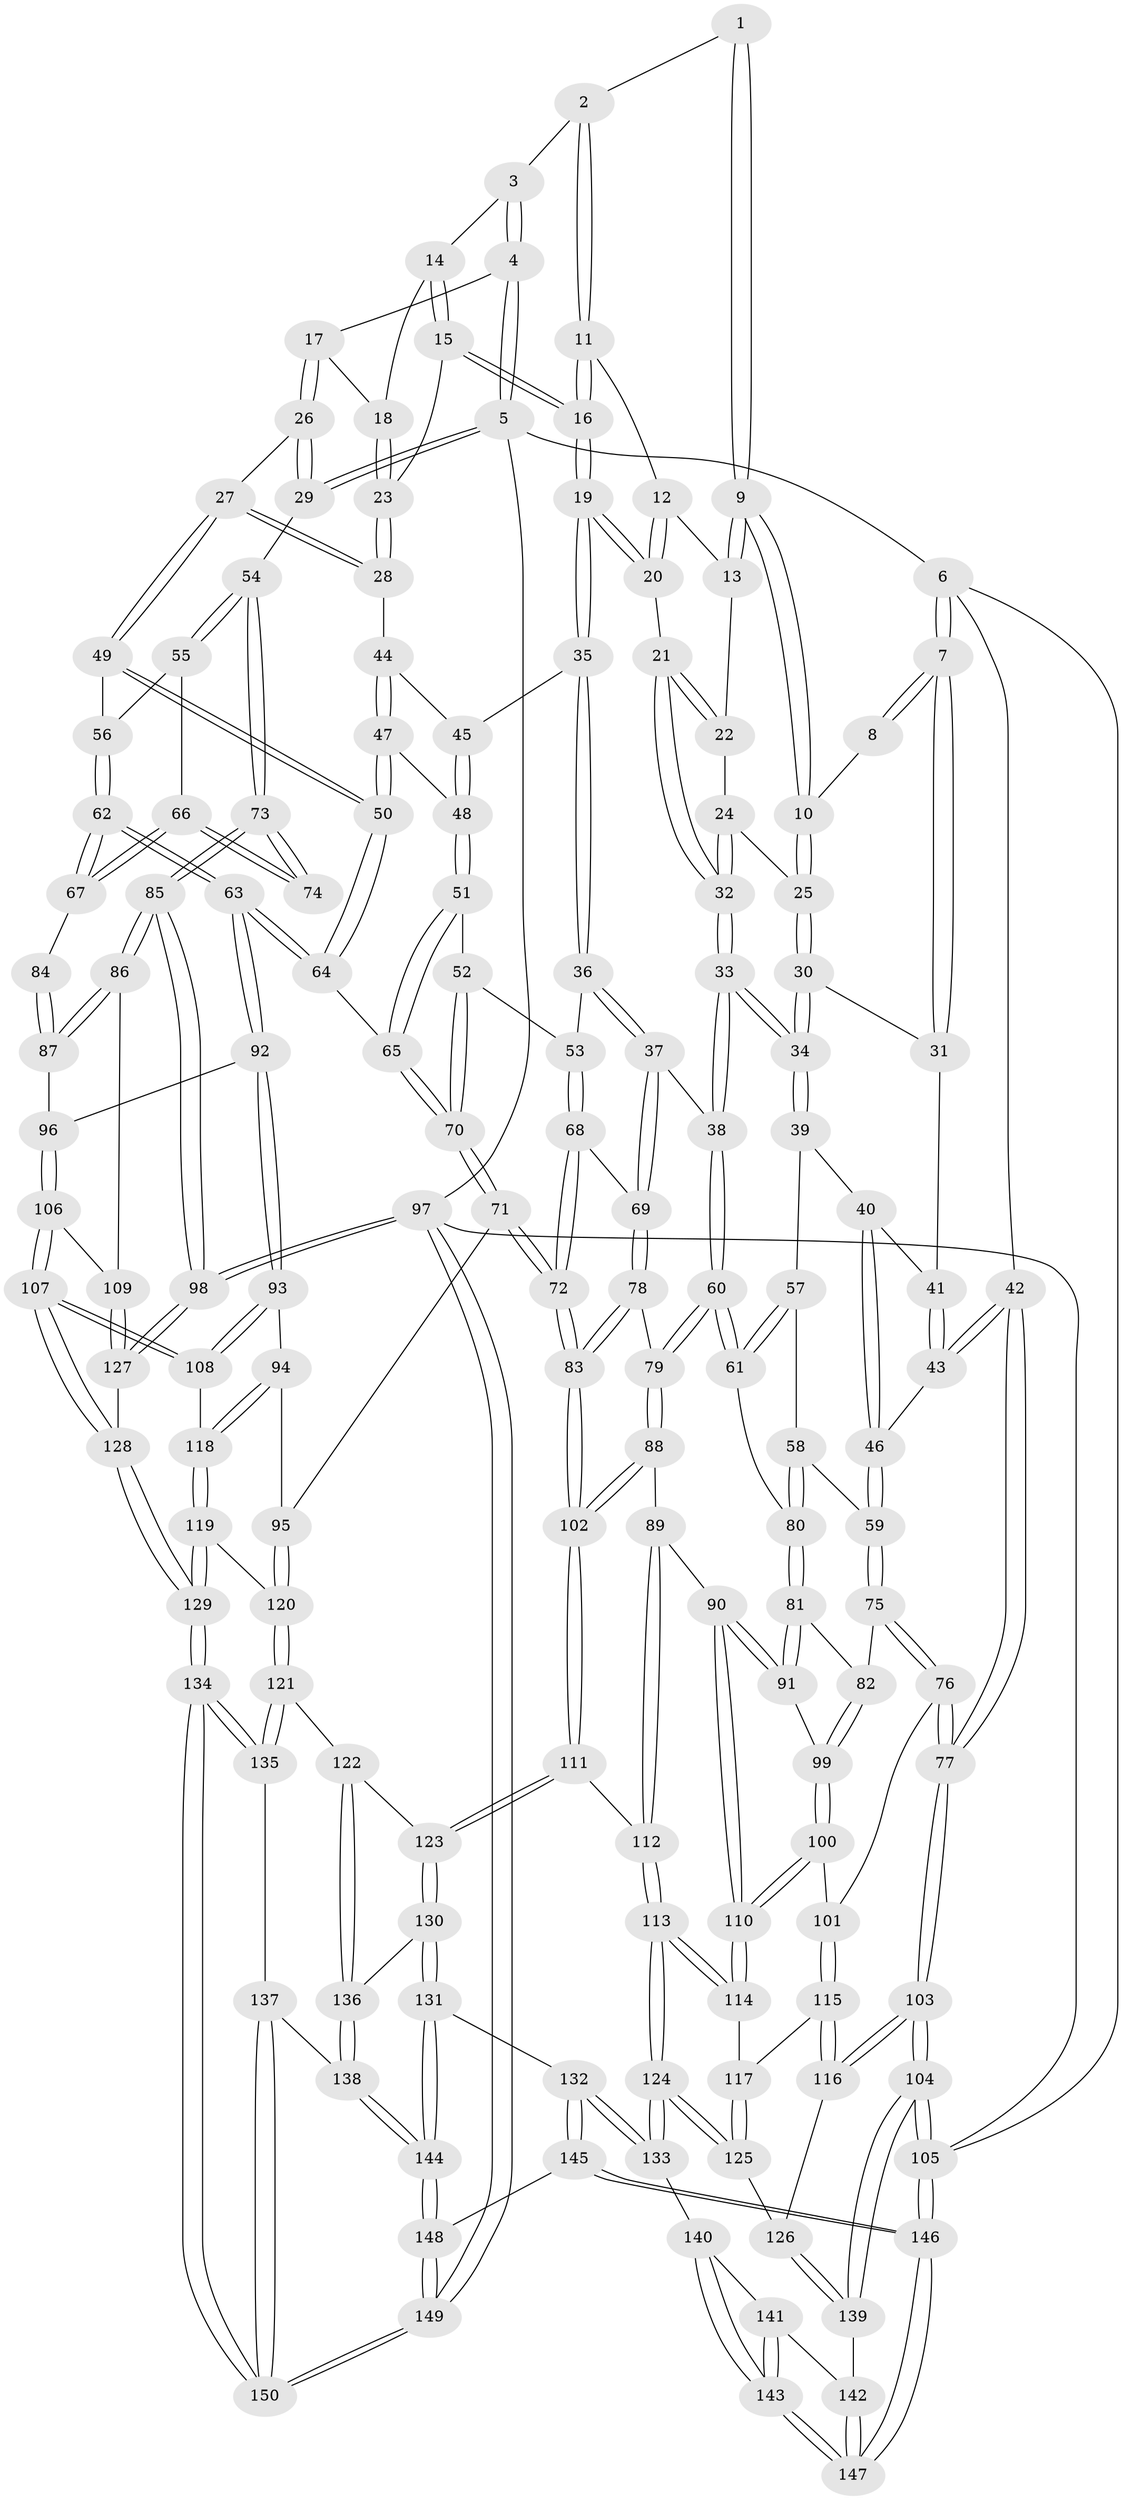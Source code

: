 // coarse degree distribution, {3: 0.11956521739130435, 5: 0.358695652173913, 4: 0.391304347826087, 6: 0.09782608695652174, 2: 0.03260869565217391}
// Generated by graph-tools (version 1.1) at 2025/52/02/27/25 19:52:37]
// undirected, 150 vertices, 372 edges
graph export_dot {
graph [start="1"]
  node [color=gray90,style=filled];
  1 [pos="+0.2517047215708522+0"];
  2 [pos="+0.5308644788118071+0"];
  3 [pos="+0.9097297578022512+0"];
  4 [pos="+1+0"];
  5 [pos="+1+0"];
  6 [pos="+0+0"];
  7 [pos="+0+0"];
  8 [pos="+0.09324462950189707+0"];
  9 [pos="+0.3015295835595207+0.06502907579815655"];
  10 [pos="+0.26860615697689577+0.09209756236554836"];
  11 [pos="+0.5307783812347351+0"];
  12 [pos="+0.43159760432089006+0"];
  13 [pos="+0.36707615077551176+0.0481871722604535"];
  14 [pos="+0.7866266157380133+0.036304990764554644"];
  15 [pos="+0.6480932727757183+0.11948156341749562"];
  16 [pos="+0.6385085600085886+0.12087948638970968"];
  17 [pos="+0.8724582366904723+0.08531139783187701"];
  18 [pos="+0.8323041273908323+0.07894881264897638"];
  19 [pos="+0.6205274558394708+0.16432782851694028"];
  20 [pos="+0.45336263106802344+0.14405098990610746"];
  21 [pos="+0.4112221149382748+0.17370899323495562"];
  22 [pos="+0.3750295973788468+0.09582785006145618"];
  23 [pos="+0.7839568762875972+0.15148958601287874"];
  24 [pos="+0.3230802389455091+0.1543407856039755"];
  25 [pos="+0.26307571197352025+0.10066695772835656"];
  26 [pos="+0.923469277917049+0.20617463903553174"];
  27 [pos="+0.9040686026716918+0.21632862911141448"];
  28 [pos="+0.8532595778245673+0.20808853890793833"];
  29 [pos="+1+0.1870337048736052"];
  30 [pos="+0.18629375902351297+0.13269618779135542"];
  31 [pos="+0.175287514590363+0.13171025840349296"];
  32 [pos="+0.37712473138610564+0.2204684065720651"];
  33 [pos="+0.36903451344236066+0.3035606956250762"];
  34 [pos="+0.29079084769150476+0.2904434437655006"];
  35 [pos="+0.6205261563472838+0.18144605370533443"];
  36 [pos="+0.5618558317156229+0.30208465544668994"];
  37 [pos="+0.4527483813846013+0.328264785281211"];
  38 [pos="+0.385618003500293+0.3240655573816796"];
  39 [pos="+0.24119803684591568+0.30869461311972857"];
  40 [pos="+0.1684897580091738+0.26425662996318944"];
  41 [pos="+0.1509412517912917+0.16837747925858615"];
  42 [pos="+0+0.24356275486589116"];
  43 [pos="+0+0.29292603021845737"];
  44 [pos="+0.7593830269523845+0.2577459007945436"];
  45 [pos="+0.6857131651838994+0.22720276518694119"];
  46 [pos="+0.04840206797600181+0.3427486970323302"];
  47 [pos="+0.7760658637263551+0.33449546228828503"];
  48 [pos="+0.7243780068612649+0.355345351969258"];
  49 [pos="+0.8719364554560753+0.3093684370223062"];
  50 [pos="+0.8083566887856137+0.34670830526794133"];
  51 [pos="+0.7037120417985477+0.37324409744362724"];
  52 [pos="+0.6214833498459903+0.37025451141102905"];
  53 [pos="+0.5862884699128513+0.33585247929806794"];
  54 [pos="+1+0.2156591768484475"];
  55 [pos="+0.9780598753084138+0.3691597071878375"];
  56 [pos="+0.9031024067519533+0.3556251930114458"];
  57 [pos="+0.23975983233974804+0.3101308284701759"];
  58 [pos="+0.1099825381599848+0.38311128461963984"];
  59 [pos="+0.07377782843969449+0.36900660228161725"];
  60 [pos="+0.34560550103113385+0.44950959311443534"];
  61 [pos="+0.22027245570073822+0.45182082995038253"];
  62 [pos="+0.8736270593284763+0.4847036309871906"];
  63 [pos="+0.8621868153238617+0.49155432169945285"];
  64 [pos="+0.8265823012880706+0.471906617697426"];
  65 [pos="+0.7574648002043597+0.4735652648119253"];
  66 [pos="+0.9495617630097043+0.4259409692375096"];
  67 [pos="+0.8935671735611311+0.48018882460527984"];
  68 [pos="+0.5282199514746376+0.47847820449400547"];
  69 [pos="+0.5000145795378808+0.456431718666924"];
  70 [pos="+0.631658550342098+0.5603586114826585"];
  71 [pos="+0.6117510392958145+0.5972712822834119"];
  72 [pos="+0.6002667238392586+0.6006199983883689"];
  73 [pos="+1+0.4469279383767037"];
  74 [pos="+1+0.46195457402792456"];
  75 [pos="+0.03460764883912574+0.5139676431213712"];
  76 [pos="+0+0.5509432900356867"];
  77 [pos="+0+0.5737389981662745"];
  78 [pos="+0.41202581532295013+0.5026452071907626"];
  79 [pos="+0.35394301115035154+0.4772994315401105"];
  80 [pos="+0.17990120789197733+0.464902304121809"];
  81 [pos="+0.1710384650798201+0.5052839432388101"];
  82 [pos="+0.06135018844886437+0.5213106575385121"];
  83 [pos="+0.5554276084280457+0.6303685654814221"];
  84 [pos="+0.9449124687891259+0.49044441097487534"];
  85 [pos="+1+0.6221050363025002"];
  86 [pos="+1+0.6224972718077247"];
  87 [pos="+1+0.5886156694774769"];
  88 [pos="+0.3174940314939426+0.5801526437622929"];
  89 [pos="+0.3036119713583931+0.5978114062471139"];
  90 [pos="+0.2815872810054687+0.612843726736061"];
  91 [pos="+0.18014180333798568+0.5434883101233552"];
  92 [pos="+0.8641787634309225+0.5310239601232124"];
  93 [pos="+0.8375655553520208+0.5822794902604732"];
  94 [pos="+0.6402004748130352+0.6087734191088803"];
  95 [pos="+0.6234269024430867+0.6038825353576923"];
  96 [pos="+0.9452942379660749+0.5928202344016754"];
  97 [pos="+1+1"];
  98 [pos="+1+0.8549009760698593"];
  99 [pos="+0.11624897379045089+0.6146343121800185"];
  100 [pos="+0.11075937239500383+0.6273561022621362"];
  101 [pos="+0.09979735992787013+0.6437004269164217"];
  102 [pos="+0.5527391163247511+0.6339673905402892"];
  103 [pos="+0+0.7550088540078075"];
  104 [pos="+0+1"];
  105 [pos="+0+1"];
  106 [pos="+0.9134591257027226+0.7017820911659355"];
  107 [pos="+0.8676798703935356+0.7198532270299867"];
  108 [pos="+0.8445873873591955+0.703481886181754"];
  109 [pos="+0.9338884978213328+0.7029236616339224"];
  110 [pos="+0.27268133313272913+0.6426062321492824"];
  111 [pos="+0.5316618361033741+0.6770843209050449"];
  112 [pos="+0.410932682551486+0.6749582733152993"];
  113 [pos="+0.30862147609405605+0.7466263966117854"];
  114 [pos="+0.27121181683731443+0.6519980914675644"];
  115 [pos="+0.09681116916820601+0.690082604860373"];
  116 [pos="+0.0230154824264529+0.7545165982669997"];
  117 [pos="+0.15936824412061174+0.7092524670292957"];
  118 [pos="+0.7944213912516072+0.7060536579999762"];
  119 [pos="+0.724274087615694+0.7868667605947143"];
  120 [pos="+0.7071657781389973+0.785329704815696"];
  121 [pos="+0.6358119900430764+0.8263463774175602"];
  122 [pos="+0.6225664992479389+0.820792482325254"];
  123 [pos="+0.5284479230317332+0.7023702344024638"];
  124 [pos="+0.31262846923968174+0.8208201617583641"];
  125 [pos="+0.20080608211678427+0.7914274049730013"];
  126 [pos="+0.10380537952309955+0.8488269309676056"];
  127 [pos="+1+0.8507229546385496"];
  128 [pos="+0.8828127572437485+0.8827171002798354"];
  129 [pos="+0.8391003877896599+0.9327013444392528"];
  130 [pos="+0.436135535546638+0.8282329300403122"];
  131 [pos="+0.39050025434095825+0.8464021466240381"];
  132 [pos="+0.3503087500394137+0.8442399803202473"];
  133 [pos="+0.31975438850830745+0.8318050074477062"];
  134 [pos="+0.8336043143627563+0.9459921857692707"];
  135 [pos="+0.6361697918152737+0.8272594461005996"];
  136 [pos="+0.5329897665031073+0.8990255257304054"];
  137 [pos="+0.6491306010905885+0.9563998927794635"];
  138 [pos="+0.533736993967736+0.9009846692776019"];
  139 [pos="+0.1093465352404479+0.8995895888044481"];
  140 [pos="+0.2991493448054373+0.8521647472405987"];
  141 [pos="+0.17749101082294827+0.9068926882282918"];
  142 [pos="+0.12550649916306678+0.9084662833233806"];
  143 [pos="+0.24262029785980743+0.9901987080298645"];
  144 [pos="+0.48220413291356595+1"];
  145 [pos="+0.3077708297379275+1"];
  146 [pos="+0.2532642062917567+1"];
  147 [pos="+0.2355941495098032+1"];
  148 [pos="+0.4913336539248888+1"];
  149 [pos="+0.7739828166109465+1"];
  150 [pos="+0.7755921690312367+1"];
  1 -- 2;
  1 -- 9;
  1 -- 9;
  2 -- 3;
  2 -- 11;
  2 -- 11;
  3 -- 4;
  3 -- 4;
  3 -- 14;
  4 -- 5;
  4 -- 5;
  4 -- 17;
  5 -- 6;
  5 -- 29;
  5 -- 29;
  5 -- 97;
  6 -- 7;
  6 -- 7;
  6 -- 42;
  6 -- 105;
  7 -- 8;
  7 -- 8;
  7 -- 31;
  7 -- 31;
  8 -- 10;
  9 -- 10;
  9 -- 10;
  9 -- 13;
  9 -- 13;
  10 -- 25;
  10 -- 25;
  11 -- 12;
  11 -- 16;
  11 -- 16;
  12 -- 13;
  12 -- 20;
  12 -- 20;
  13 -- 22;
  14 -- 15;
  14 -- 15;
  14 -- 18;
  15 -- 16;
  15 -- 16;
  15 -- 23;
  16 -- 19;
  16 -- 19;
  17 -- 18;
  17 -- 26;
  17 -- 26;
  18 -- 23;
  18 -- 23;
  19 -- 20;
  19 -- 20;
  19 -- 35;
  19 -- 35;
  20 -- 21;
  21 -- 22;
  21 -- 22;
  21 -- 32;
  21 -- 32;
  22 -- 24;
  23 -- 28;
  23 -- 28;
  24 -- 25;
  24 -- 32;
  24 -- 32;
  25 -- 30;
  25 -- 30;
  26 -- 27;
  26 -- 29;
  26 -- 29;
  27 -- 28;
  27 -- 28;
  27 -- 49;
  27 -- 49;
  28 -- 44;
  29 -- 54;
  30 -- 31;
  30 -- 34;
  30 -- 34;
  31 -- 41;
  32 -- 33;
  32 -- 33;
  33 -- 34;
  33 -- 34;
  33 -- 38;
  33 -- 38;
  34 -- 39;
  34 -- 39;
  35 -- 36;
  35 -- 36;
  35 -- 45;
  36 -- 37;
  36 -- 37;
  36 -- 53;
  37 -- 38;
  37 -- 69;
  37 -- 69;
  38 -- 60;
  38 -- 60;
  39 -- 40;
  39 -- 57;
  40 -- 41;
  40 -- 46;
  40 -- 46;
  41 -- 43;
  41 -- 43;
  42 -- 43;
  42 -- 43;
  42 -- 77;
  42 -- 77;
  43 -- 46;
  44 -- 45;
  44 -- 47;
  44 -- 47;
  45 -- 48;
  45 -- 48;
  46 -- 59;
  46 -- 59;
  47 -- 48;
  47 -- 50;
  47 -- 50;
  48 -- 51;
  48 -- 51;
  49 -- 50;
  49 -- 50;
  49 -- 56;
  50 -- 64;
  50 -- 64;
  51 -- 52;
  51 -- 65;
  51 -- 65;
  52 -- 53;
  52 -- 70;
  52 -- 70;
  53 -- 68;
  53 -- 68;
  54 -- 55;
  54 -- 55;
  54 -- 73;
  54 -- 73;
  55 -- 56;
  55 -- 66;
  56 -- 62;
  56 -- 62;
  57 -- 58;
  57 -- 61;
  57 -- 61;
  58 -- 59;
  58 -- 80;
  58 -- 80;
  59 -- 75;
  59 -- 75;
  60 -- 61;
  60 -- 61;
  60 -- 79;
  60 -- 79;
  61 -- 80;
  62 -- 63;
  62 -- 63;
  62 -- 67;
  62 -- 67;
  63 -- 64;
  63 -- 64;
  63 -- 92;
  63 -- 92;
  64 -- 65;
  65 -- 70;
  65 -- 70;
  66 -- 67;
  66 -- 67;
  66 -- 74;
  66 -- 74;
  67 -- 84;
  68 -- 69;
  68 -- 72;
  68 -- 72;
  69 -- 78;
  69 -- 78;
  70 -- 71;
  70 -- 71;
  71 -- 72;
  71 -- 72;
  71 -- 95;
  72 -- 83;
  72 -- 83;
  73 -- 74;
  73 -- 74;
  73 -- 85;
  73 -- 85;
  75 -- 76;
  75 -- 76;
  75 -- 82;
  76 -- 77;
  76 -- 77;
  76 -- 101;
  77 -- 103;
  77 -- 103;
  78 -- 79;
  78 -- 83;
  78 -- 83;
  79 -- 88;
  79 -- 88;
  80 -- 81;
  80 -- 81;
  81 -- 82;
  81 -- 91;
  81 -- 91;
  82 -- 99;
  82 -- 99;
  83 -- 102;
  83 -- 102;
  84 -- 87;
  84 -- 87;
  85 -- 86;
  85 -- 86;
  85 -- 98;
  85 -- 98;
  86 -- 87;
  86 -- 87;
  86 -- 109;
  87 -- 96;
  88 -- 89;
  88 -- 102;
  88 -- 102;
  89 -- 90;
  89 -- 112;
  89 -- 112;
  90 -- 91;
  90 -- 91;
  90 -- 110;
  90 -- 110;
  91 -- 99;
  92 -- 93;
  92 -- 93;
  92 -- 96;
  93 -- 94;
  93 -- 108;
  93 -- 108;
  94 -- 95;
  94 -- 118;
  94 -- 118;
  95 -- 120;
  95 -- 120;
  96 -- 106;
  96 -- 106;
  97 -- 98;
  97 -- 98;
  97 -- 149;
  97 -- 149;
  97 -- 105;
  98 -- 127;
  98 -- 127;
  99 -- 100;
  99 -- 100;
  100 -- 101;
  100 -- 110;
  100 -- 110;
  101 -- 115;
  101 -- 115;
  102 -- 111;
  102 -- 111;
  103 -- 104;
  103 -- 104;
  103 -- 116;
  103 -- 116;
  104 -- 105;
  104 -- 105;
  104 -- 139;
  104 -- 139;
  105 -- 146;
  105 -- 146;
  106 -- 107;
  106 -- 107;
  106 -- 109;
  107 -- 108;
  107 -- 108;
  107 -- 128;
  107 -- 128;
  108 -- 118;
  109 -- 127;
  109 -- 127;
  110 -- 114;
  110 -- 114;
  111 -- 112;
  111 -- 123;
  111 -- 123;
  112 -- 113;
  112 -- 113;
  113 -- 114;
  113 -- 114;
  113 -- 124;
  113 -- 124;
  114 -- 117;
  115 -- 116;
  115 -- 116;
  115 -- 117;
  116 -- 126;
  117 -- 125;
  117 -- 125;
  118 -- 119;
  118 -- 119;
  119 -- 120;
  119 -- 129;
  119 -- 129;
  120 -- 121;
  120 -- 121;
  121 -- 122;
  121 -- 135;
  121 -- 135;
  122 -- 123;
  122 -- 136;
  122 -- 136;
  123 -- 130;
  123 -- 130;
  124 -- 125;
  124 -- 125;
  124 -- 133;
  124 -- 133;
  125 -- 126;
  126 -- 139;
  126 -- 139;
  127 -- 128;
  128 -- 129;
  128 -- 129;
  129 -- 134;
  129 -- 134;
  130 -- 131;
  130 -- 131;
  130 -- 136;
  131 -- 132;
  131 -- 144;
  131 -- 144;
  132 -- 133;
  132 -- 133;
  132 -- 145;
  132 -- 145;
  133 -- 140;
  134 -- 135;
  134 -- 135;
  134 -- 150;
  134 -- 150;
  135 -- 137;
  136 -- 138;
  136 -- 138;
  137 -- 138;
  137 -- 150;
  137 -- 150;
  138 -- 144;
  138 -- 144;
  139 -- 142;
  140 -- 141;
  140 -- 143;
  140 -- 143;
  141 -- 142;
  141 -- 143;
  141 -- 143;
  142 -- 147;
  142 -- 147;
  143 -- 147;
  143 -- 147;
  144 -- 148;
  144 -- 148;
  145 -- 146;
  145 -- 146;
  145 -- 148;
  146 -- 147;
  146 -- 147;
  148 -- 149;
  148 -- 149;
  149 -- 150;
  149 -- 150;
}
